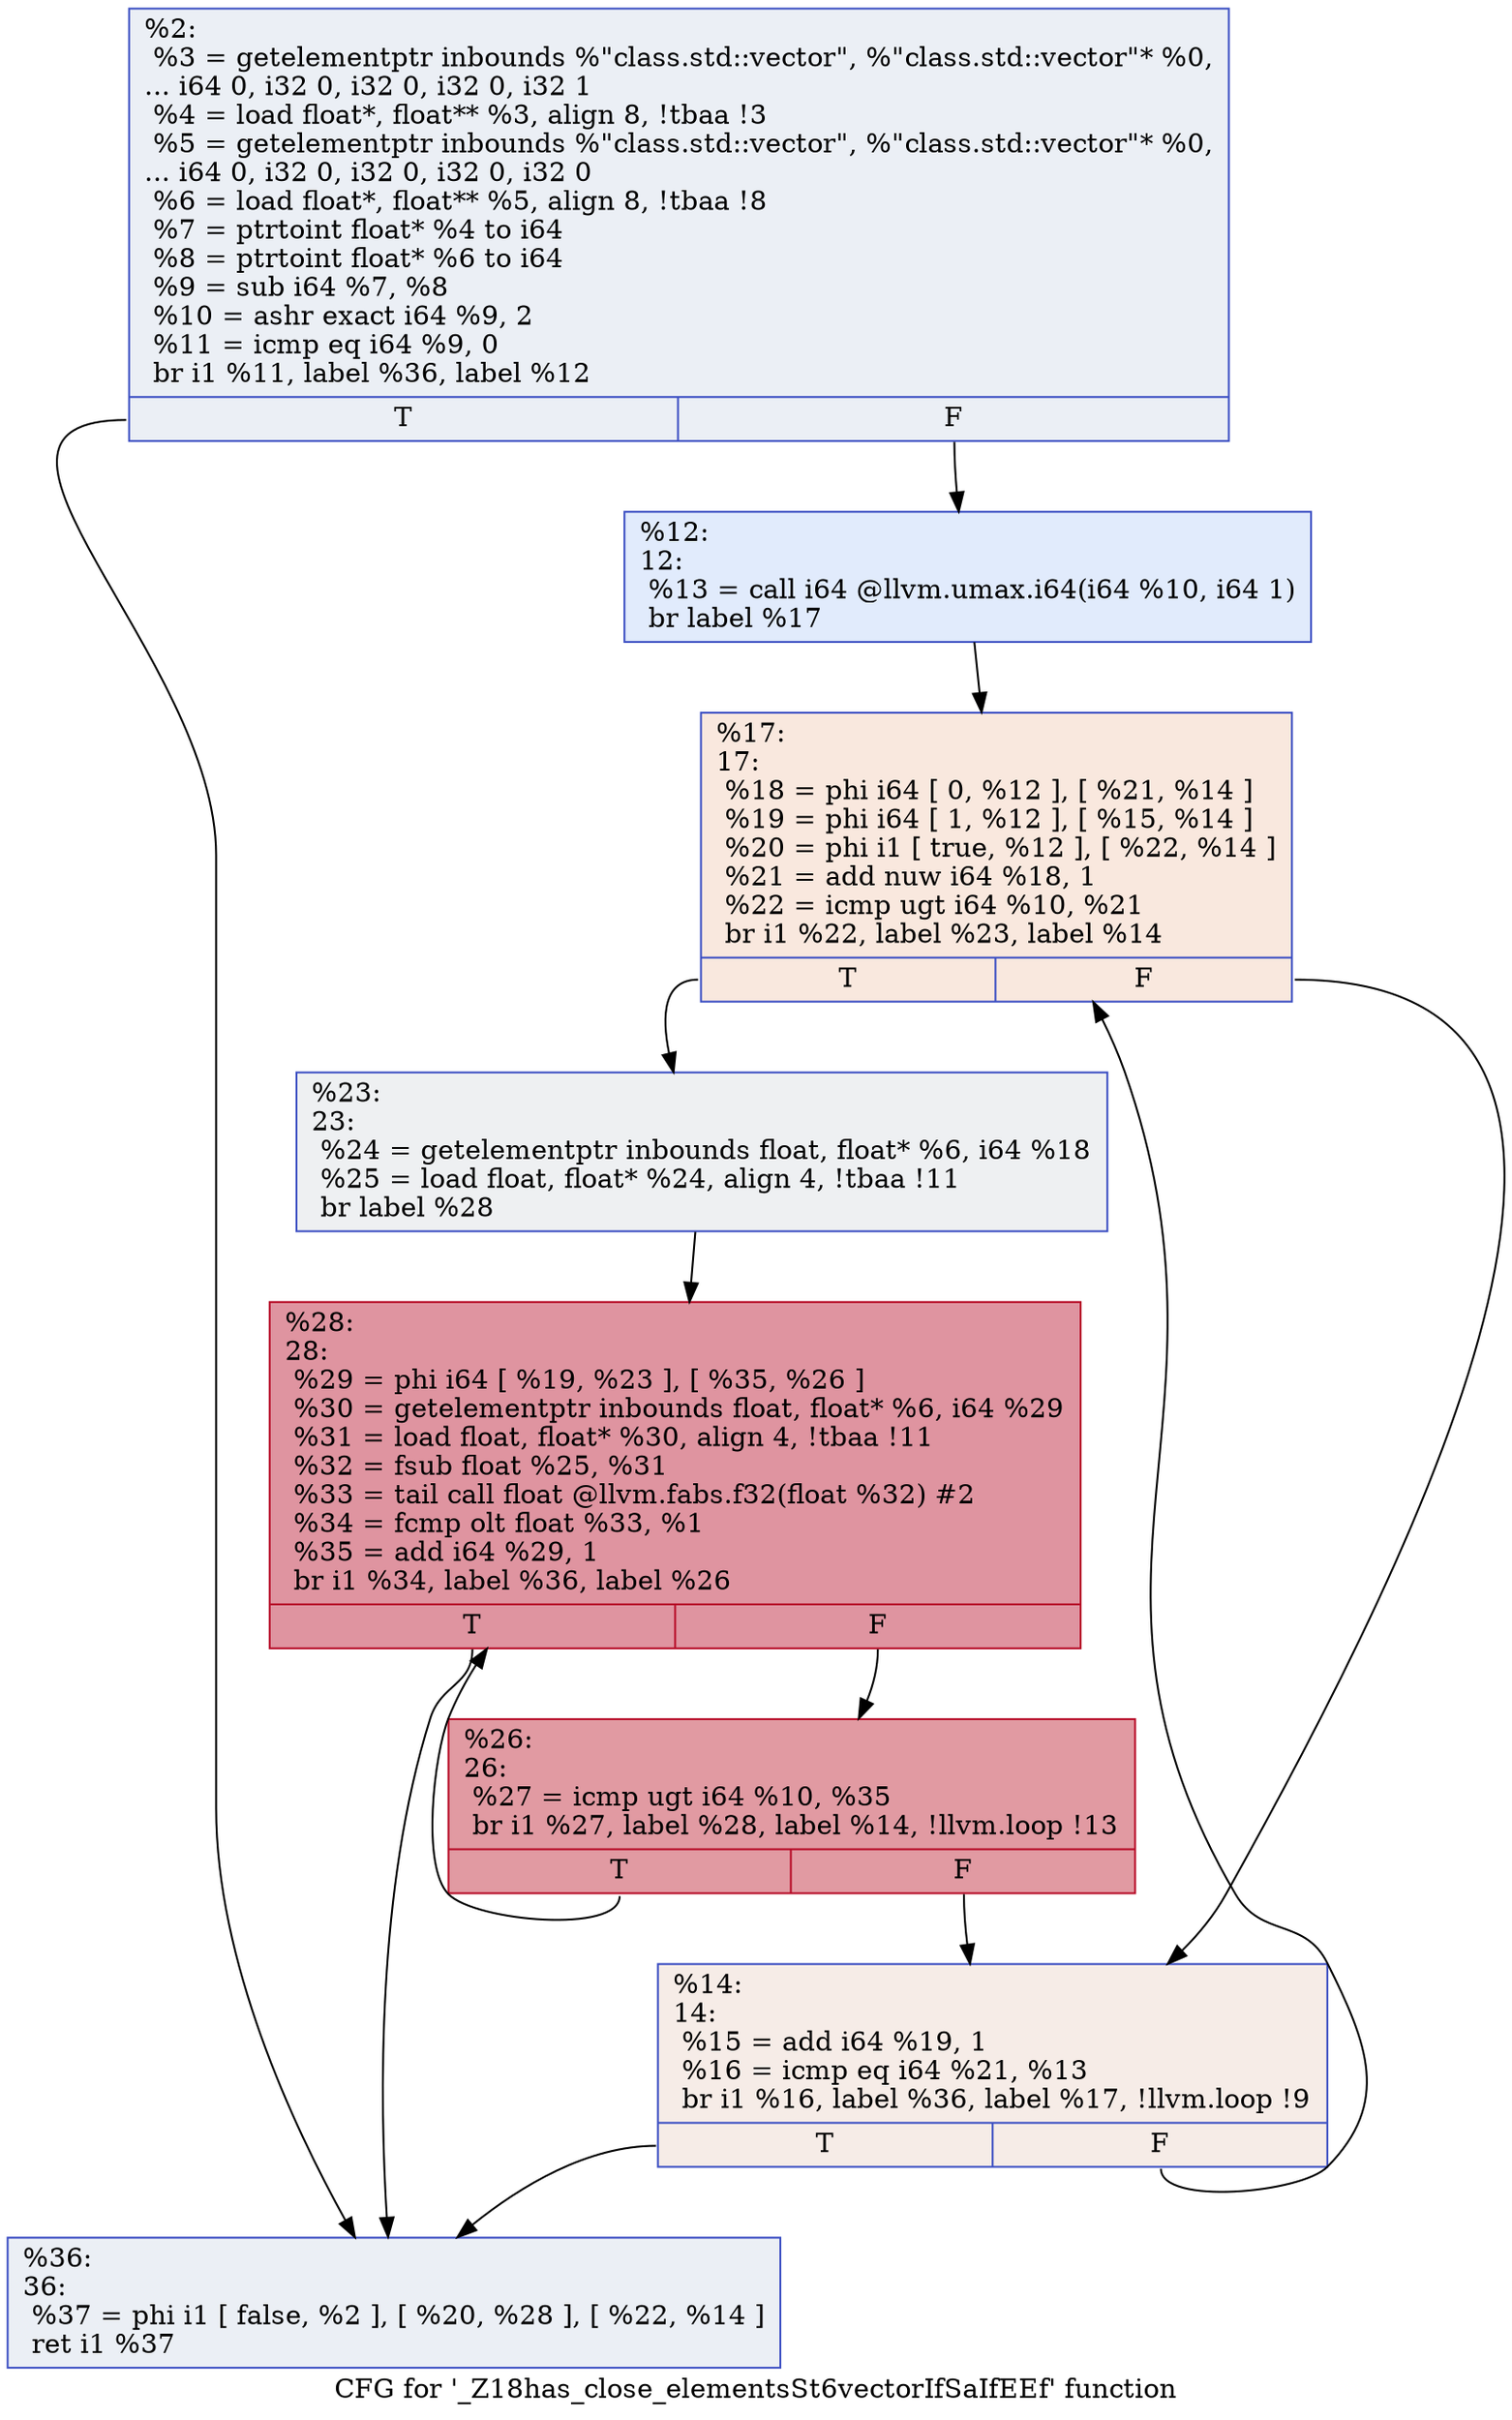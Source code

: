 digraph "CFG for '_Z18has_close_elementsSt6vectorIfSaIfEEf' function" {
	label="CFG for '_Z18has_close_elementsSt6vectorIfSaIfEEf' function";

	Node0x559c2bf192e0 [shape=record,color="#3d50c3ff", style=filled, fillcolor="#d1dae970",label="{%2:\l  %3 = getelementptr inbounds %\"class.std::vector\", %\"class.std::vector\"* %0,\l... i64 0, i32 0, i32 0, i32 0, i32 1\l  %4 = load float*, float** %3, align 8, !tbaa !3\l  %5 = getelementptr inbounds %\"class.std::vector\", %\"class.std::vector\"* %0,\l... i64 0, i32 0, i32 0, i32 0, i32 0\l  %6 = load float*, float** %5, align 8, !tbaa !8\l  %7 = ptrtoint float* %4 to i64\l  %8 = ptrtoint float* %6 to i64\l  %9 = sub i64 %7, %8\l  %10 = ashr exact i64 %9, 2\l  %11 = icmp eq i64 %9, 0\l  br i1 %11, label %36, label %12\l|{<s0>T|<s1>F}}"];
	Node0x559c2bf192e0:s0 -> Node0x559c2bf1a660;
	Node0x559c2bf192e0:s1 -> Node0x559c2bf1aca0;
	Node0x559c2bf1aca0 [shape=record,color="#3d50c3ff", style=filled, fillcolor="#bbd1f870",label="{%12:\l12:                                               \l  %13 = call i64 @llvm.umax.i64(i64 %10, i64 1)\l  br label %17\l}"];
	Node0x559c2bf1aca0 -> Node0x559c2bf1b080;
	Node0x559c2bf1b140 [shape=record,color="#3d50c3ff", style=filled, fillcolor="#ead5c970",label="{%14:\l14:                                               \l  %15 = add i64 %19, 1\l  %16 = icmp eq i64 %21, %13\l  br i1 %16, label %36, label %17, !llvm.loop !9\l|{<s0>T|<s1>F}}"];
	Node0x559c2bf1b140:s0 -> Node0x559c2bf1a660;
	Node0x559c2bf1b140:s1 -> Node0x559c2bf1b080;
	Node0x559c2bf1b080 [shape=record,color="#3d50c3ff", style=filled, fillcolor="#f2cab570",label="{%17:\l17:                                               \l  %18 = phi i64 [ 0, %12 ], [ %21, %14 ]\l  %19 = phi i64 [ 1, %12 ], [ %15, %14 ]\l  %20 = phi i1 [ true, %12 ], [ %22, %14 ]\l  %21 = add nuw i64 %18, 1\l  %22 = icmp ugt i64 %10, %21\l  br i1 %22, label %23, label %14\l|{<s0>T|<s1>F}}"];
	Node0x559c2bf1b080:s0 -> Node0x559c2bf1b810;
	Node0x559c2bf1b080:s1 -> Node0x559c2bf1b140;
	Node0x559c2bf1b810 [shape=record,color="#3d50c3ff", style=filled, fillcolor="#d9dce170",label="{%23:\l23:                                               \l  %24 = getelementptr inbounds float, float* %6, i64 %18\l  %25 = load float, float* %24, align 4, !tbaa !11\l  br label %28\l}"];
	Node0x559c2bf1b810 -> Node0x559c2bf1baa0;
	Node0x559c2bf1bb60 [shape=record,color="#b70d28ff", style=filled, fillcolor="#bb1b2c70",label="{%26:\l26:                                               \l  %27 = icmp ugt i64 %10, %35\l  br i1 %27, label %28, label %14, !llvm.loop !13\l|{<s0>T|<s1>F}}"];
	Node0x559c2bf1bb60:s0 -> Node0x559c2bf1baa0;
	Node0x559c2bf1bb60:s1 -> Node0x559c2bf1b140;
	Node0x559c2bf1baa0 [shape=record,color="#b70d28ff", style=filled, fillcolor="#b70d2870",label="{%28:\l28:                                               \l  %29 = phi i64 [ %19, %23 ], [ %35, %26 ]\l  %30 = getelementptr inbounds float, float* %6, i64 %29\l  %31 = load float, float* %30, align 4, !tbaa !11\l  %32 = fsub float %25, %31\l  %33 = tail call float @llvm.fabs.f32(float %32) #2\l  %34 = fcmp olt float %33, %1\l  %35 = add i64 %29, 1\l  br i1 %34, label %36, label %26\l|{<s0>T|<s1>F}}"];
	Node0x559c2bf1baa0:s0 -> Node0x559c2bf1a660;
	Node0x559c2bf1baa0:s1 -> Node0x559c2bf1bb60;
	Node0x559c2bf1a660 [shape=record,color="#3d50c3ff", style=filled, fillcolor="#d1dae970",label="{%36:\l36:                                               \l  %37 = phi i1 [ false, %2 ], [ %20, %28 ], [ %22, %14 ]\l  ret i1 %37\l}"];
}
